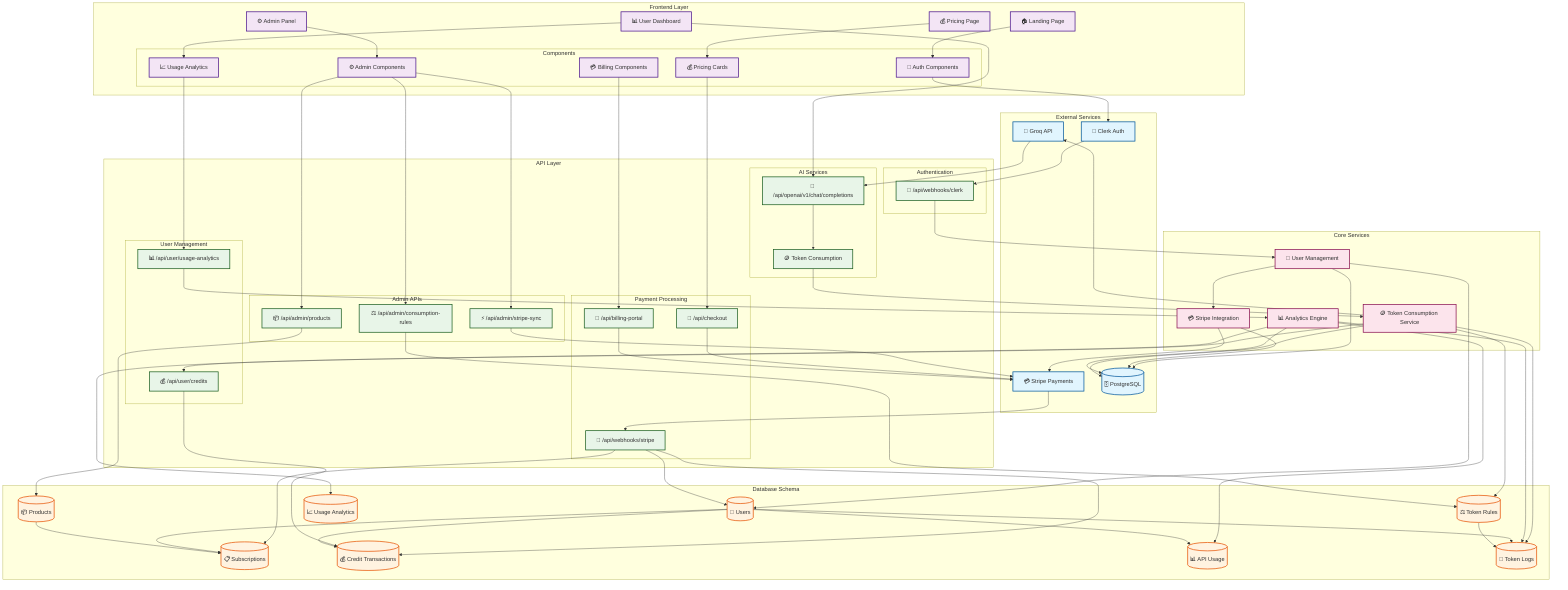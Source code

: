 graph TB
    %% External Services
    subgraph "External Services"
        CLERK[🔐 Clerk Auth]
        STRIPE[💳 Stripe Payments]
        GROQ[🤖 Groq API]
        POSTGRES[(🗄️ PostgreSQL)]
    end

    %% Frontend Layer
    subgraph "Frontend Layer"
        LANDING[🏠 Landing Page]
        PRICING[💰 Pricing Page]
        DASHBOARD[📊 User Dashboard]
        ADMIN[⚙️ Admin Panel]
        
        subgraph "Components"
            AUTH_COMP[🔑 Auth Components]
            BILLING_COMP[💳 Billing Components]
            USAGE_COMP[📈 Usage Analytics]
            PRICING_COMP[💰 Pricing Cards]
            ADMIN_COMP[⚙️ Admin Components]
        end
    end

    %% API Layer
    subgraph "API Layer"
        subgraph "Authentication"
            CLERK_WEBHOOK[📨 /api/webhooks/clerk]
        end
        
        subgraph "Payment Processing"
            STRIPE_WEBHOOK[📨 /api/webhooks/stripe]
            CHECKOUT[🛒 /api/checkout]
            BILLING_PORTAL[🏪 /api/billing-portal]
        end
        
        subgraph "AI Services"
            CHAT_API[🤖 /api/openai/v1/chat/completions]
            TOKEN_CONSUME[🪙 Token Consumption]
        end
        
        subgraph "User Management"
            USER_CREDITS[💰 /api/user/credits]
            USAGE_ANALYTICS[📊 /api/user/usage-analytics]
        end
        
        subgraph "Admin APIs"
            ADMIN_PRODUCTS[📦 /api/admin/products]
            ADMIN_STRIPE[⚡ /api/admin/stripe-sync]
            ADMIN_RULES[⚖️ /api/admin/consumption-rules]
        end
    end

    %% Database Layer
    subgraph "Database Schema"
        USER_DB[(👤 Users)]
        SUB_DB[(📋 Subscriptions)]
        PRODUCT_DB[(📦 Products)]
        CREDIT_DB[(💰 Credit Transactions)]
        USAGE_DB[(📊 API Usage)]
        TOKEN_RULES[(⚖️ Token Rules)]
        TOKEN_LOGS[(📝 Token Logs)]
        ANALYTICS_DB[(📈 Usage Analytics)]
    end

    %% Business Logic Layer
    subgraph "Core Services"
        TOKEN_SERVICE[🪙 Token Consumption Service]
        STRIPE_SERVICE[💳 Stripe Integration]
        USER_SERVICE[👤 User Management]
        ANALYTICS_SERVICE[📊 Analytics Engine]
    end

    %% User Flow Connections
    LANDING --> AUTH_COMP
    PRICING --> PRICING_COMP
    DASHBOARD --> USAGE_COMP
    ADMIN --> ADMIN_COMP

    %% Authentication Flow
    AUTH_COMP --> CLERK
    CLERK --> CLERK_WEBHOOK
    CLERK_WEBHOOK --> USER_SERVICE
    USER_SERVICE --> USER_DB
    USER_SERVICE --> STRIPE_SERVICE
    STRIPE_SERVICE --> STRIPE

    %% Payment Flow
    PRICING_COMP --> CHECKOUT
    CHECKOUT --> STRIPE
    STRIPE --> STRIPE_WEBHOOK
    STRIPE_WEBHOOK --> SUB_DB
    STRIPE_WEBHOOK --> CREDIT_DB
    STRIPE_WEBHOOK --> USER_DB

    %% AI Service Flow
    DASHBOARD --> CHAT_API
    CHAT_API --> TOKEN_CONSUME
    TOKEN_CONSUME --> TOKEN_SERVICE
    TOKEN_SERVICE --> TOKEN_RULES
    TOKEN_SERVICE --> USER_CREDITS
    TOKEN_SERVICE --> TOKEN_LOGS
    TOKEN_SERVICE --> GROQ
    GROQ --> CHAT_API

    %% Credit Management
    USER_CREDITS --> CREDIT_DB
    BILLING_COMP --> BILLING_PORTAL
    BILLING_PORTAL --> STRIPE

    %% Analytics Flow
    USAGE_COMP --> USAGE_ANALYTICS
    USAGE_ANALYTICS --> ANALYTICS_SERVICE
    ANALYTICS_SERVICE --> ANALYTICS_DB
    ANALYTICS_SERVICE --> TOKEN_LOGS
    ANALYTICS_SERVICE --> USAGE_DB

    %% Admin Management
    ADMIN_COMP --> ADMIN_PRODUCTS
    ADMIN_COMP --> ADMIN_STRIPE
    ADMIN_COMP --> ADMIN_RULES
    ADMIN_PRODUCTS --> PRODUCT_DB
    ADMIN_STRIPE --> STRIPE
    ADMIN_RULES --> TOKEN_RULES

    %% Database Relationships
    USER_DB --> SUB_DB
    USER_DB --> CREDIT_DB
    USER_DB --> USAGE_DB
    USER_DB --> TOKEN_LOGS
    PRODUCT_DB --> SUB_DB
    TOKEN_RULES --> TOKEN_LOGS

    %% Data Storage
    USER_SERVICE --> POSTGRES
    STRIPE_SERVICE --> POSTGRES
    TOKEN_SERVICE --> POSTGRES
    ANALYTICS_SERVICE --> POSTGRES

    %% Styling
    classDef external fill:#e1f5fe,stroke:#01579b,stroke-width:2px
    classDef frontend fill:#f3e5f5,stroke:#4a148c,stroke-width:2px
    classDef api fill:#e8f5e8,stroke:#1b5e20,stroke-width:2px
    classDef database fill:#fff3e0,stroke:#e65100,stroke-width:2px
    classDef service fill:#fce4ec,stroke:#880e4f,stroke-width:2px

    class CLERK,STRIPE,GROQ,POSTGRES external
    class LANDING,PRICING,DASHBOARD,ADMIN,AUTH_COMP,BILLING_COMP,USAGE_COMP,PRICING_COMP,ADMIN_COMP frontend
    class CLERK_WEBHOOK,STRIPE_WEBHOOK,CHECKOUT,BILLING_PORTAL,CHAT_API,TOKEN_CONSUME,USER_CREDITS,USAGE_ANALYTICS,ADMIN_PRODUCTS,ADMIN_STRIPE,ADMIN_RULES api
    class USER_DB,SUB_DB,PRODUCT_DB,CREDIT_DB,USAGE_DB,TOKEN_RULES,TOKEN_LOGS,ANALYTICS_DB database
    class TOKEN_SERVICE,STRIPE_SERVICE,USER_SERVICE,ANALYTICS_SERVICE service